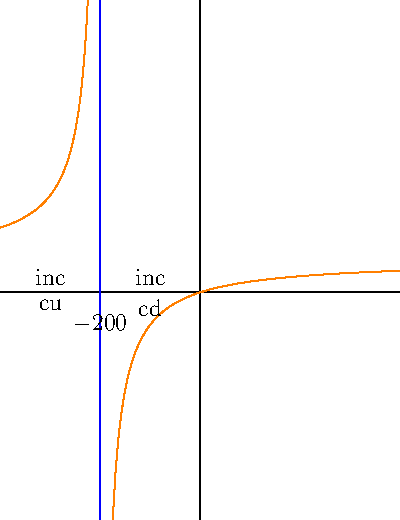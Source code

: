 import graph;
size(200,260,IgnoreAspect);

real C(real t) { return 30*t/(200+t); }

draw(graph(C,-400,-225),orange);
draw(graph(C,-175,400),orange);

draw((-200,C(-225))--(-200,C(-175)),blue);
draw((-400,30)--(400,30),invisible);

label("inc",(-300,0),N);
label("cu",(-300,0),S);
label("inc",(-100,0),N);
label("cd",(-100,0),S);

xaxis(Ticks(new real[]{-200}));
yaxis(NoTicks);
